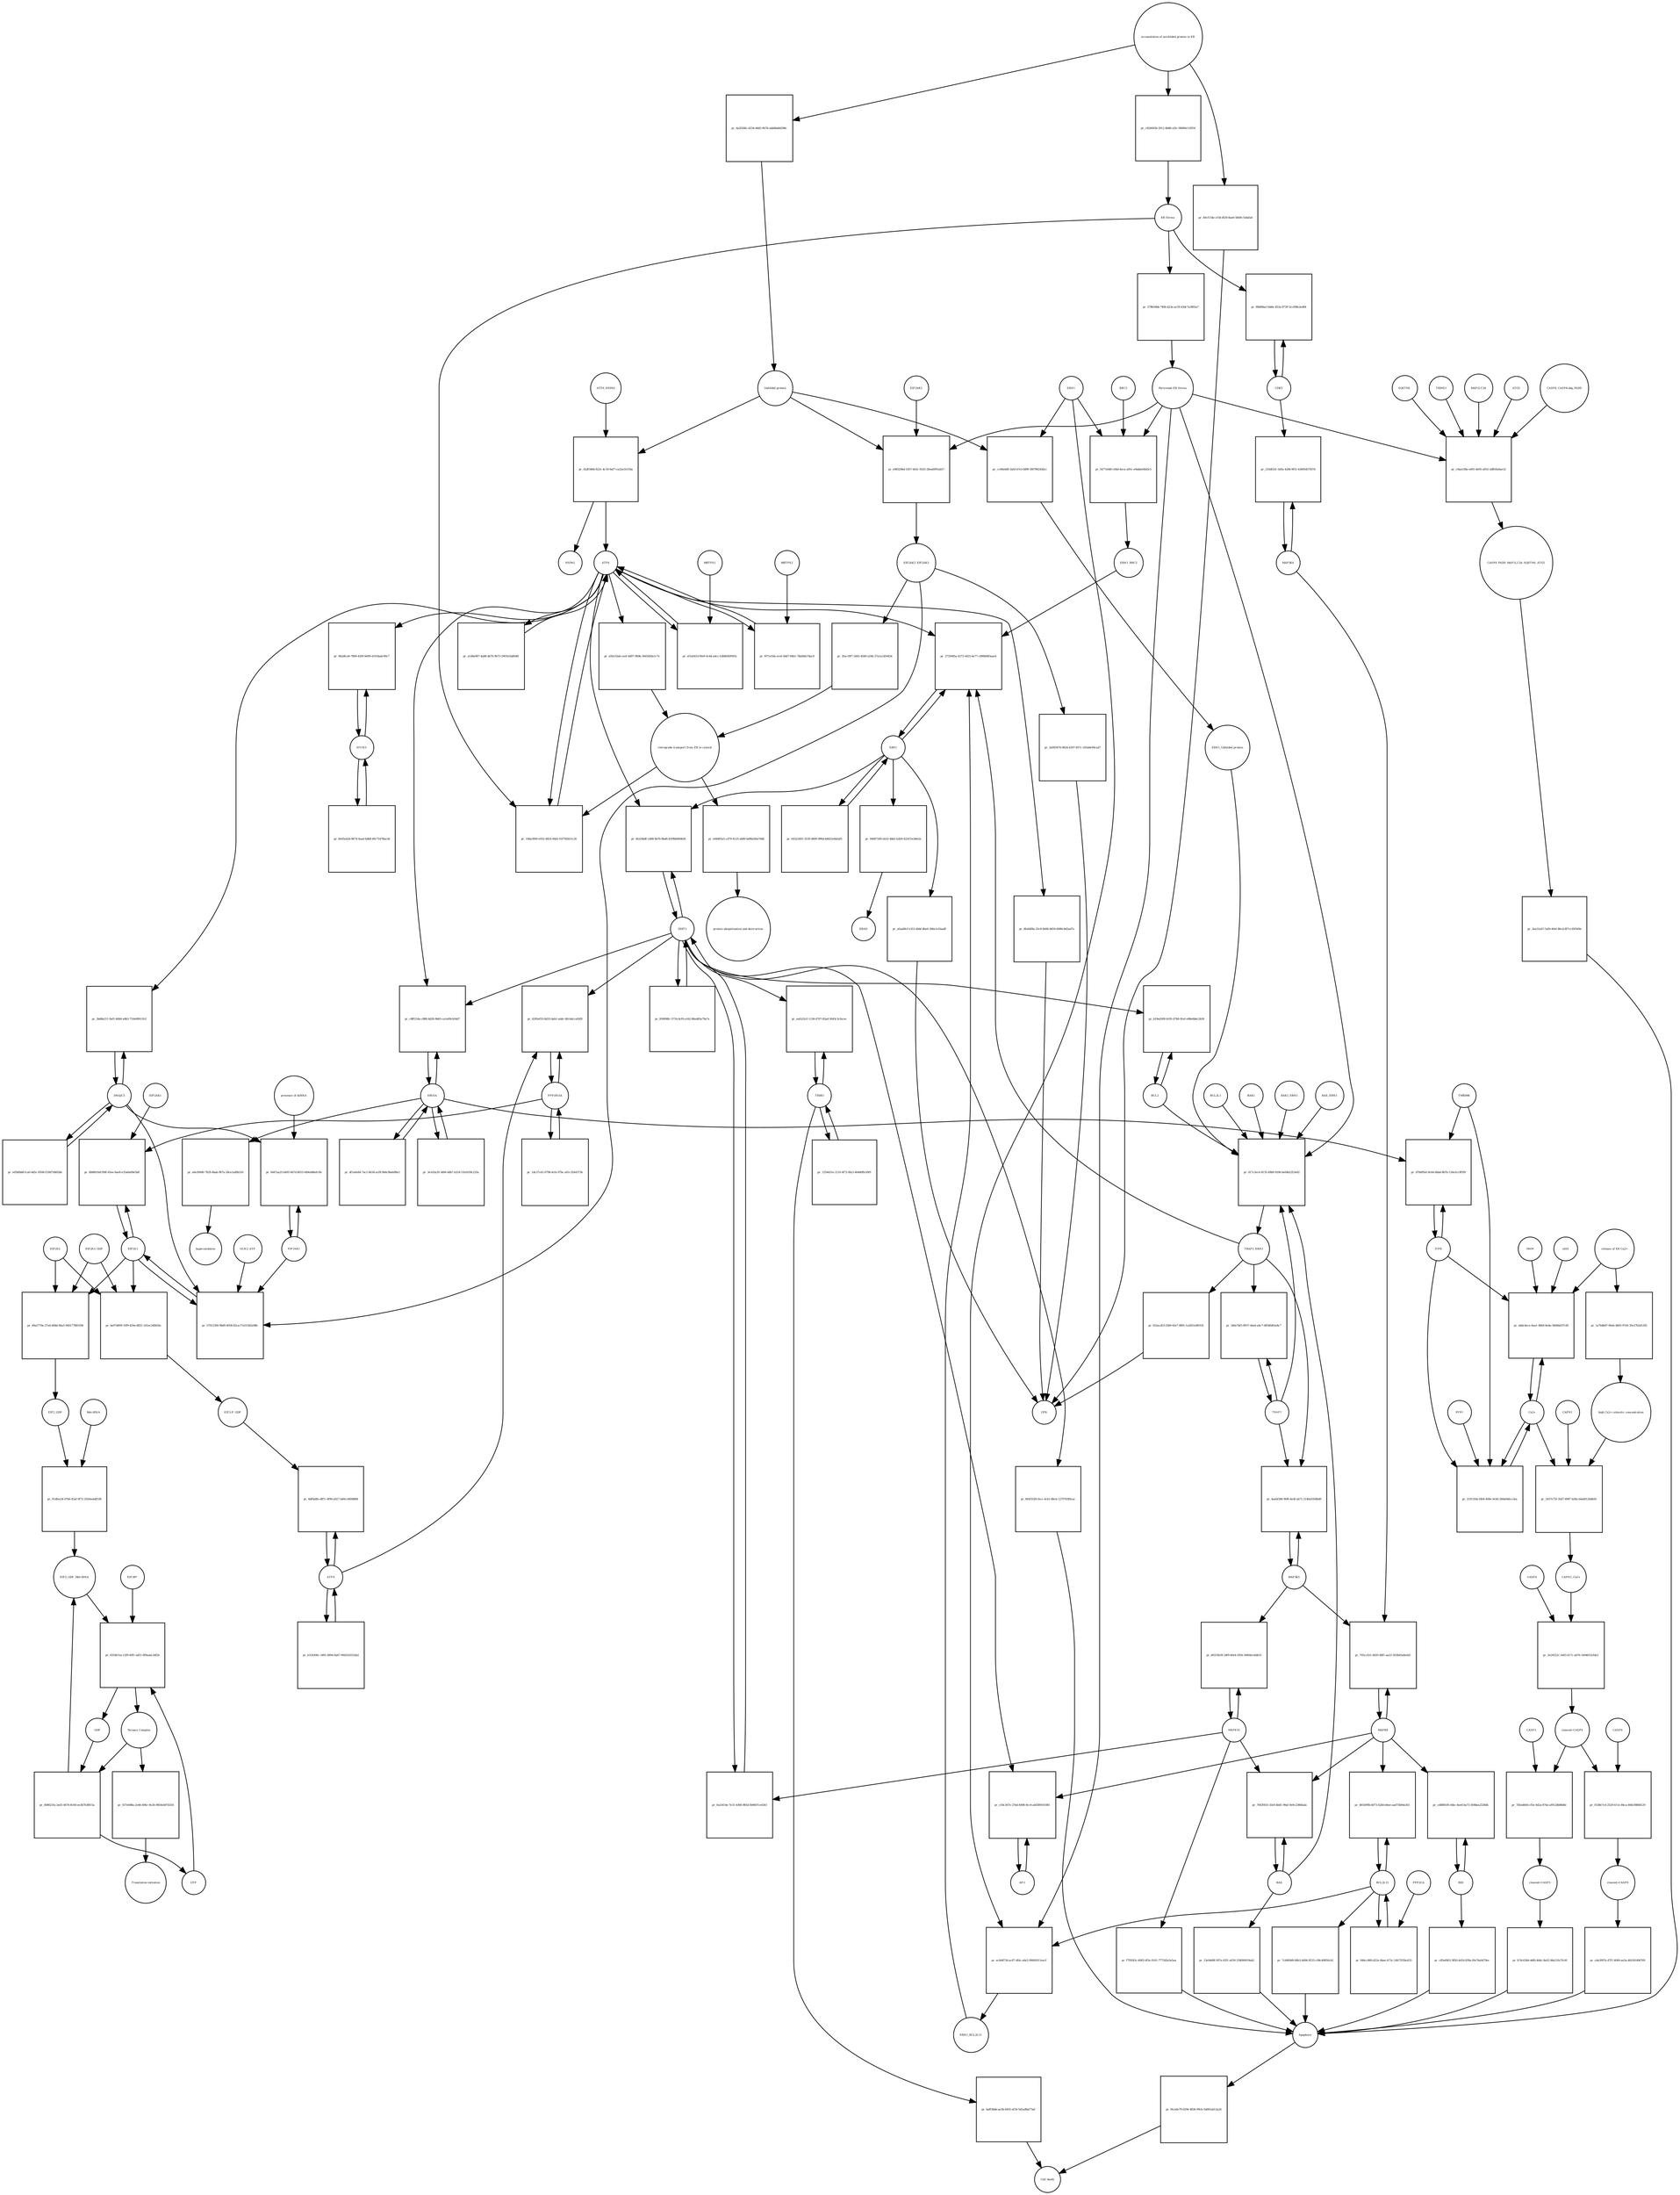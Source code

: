 strict digraph  {
ATF6_HSPA5 [annotation="", bipartite=0, cls=complex, fontsize=4, label=ATF6_HSPA5, shape=circle];
"pr_42df346b-823c-4c18-9af7-ca22a1fcf1ba" [annotation="", bipartite=1, cls=process, fontsize=4, label="pr_42df346b-823c-4c18-9af7-ca22a1fcf1ba", shape=square];
ATF6 [annotation="urn_miriam_hgnc.symbol_ATF6", bipartite=0, cls=macromolecule, fontsize=4, label=ATF6, shape=circle];
HSPA5 [annotation="urn_miriam_hgnc.symbol_HSPA5", bipartite=0, cls=macromolecule, fontsize=4, label=HSPA5, shape=circle];
"Unfolded protein" [annotation="", bipartite=0, cls=macromolecule, fontsize=4, label="Unfolded protein", shape=circle];
ERN1 [annotation="urn_miriam_hgnc.symbol_ERN1", bipartite=0, cls=macromolecule, fontsize=4, label=ERN1, shape=circle];
"pr_cc69a6d9-2afd-47e3-b89f-5f8796243dcc" [annotation="", bipartite=1, cls=process, fontsize=4, label="pr_cc69a6d9-2afd-47e3-b89f-5f8796243dcc", shape=square];
"ERN1_Unfolded protein" [annotation="", bipartite=0, cls=complex, fontsize=4, label="ERN1_Unfolded protein", shape=circle];
EIF2AK3_EIF2AK3 [annotation="", bipartite=0, cls=complex, fontsize=4, label=EIF2AK3_EIF2AK3, shape=circle];
"pr_2fac18f7-5d45-4049-a24b-37a1a1d54454" [annotation="", bipartite=1, cls=process, fontsize=4, label="pr_2fac18f7-5d45-4049-a24b-37a1a1d54454", shape=square];
"retrograde transport from ER to cytosol" [annotation="", bipartite=0, cls=phenotype, fontsize=4, label="retrograde transport from ER to cytosol", shape=circle];
"pr_a92e32ab-ceef-4d97-9b9b-3445456a1c7e" [annotation="", bipartite=1, cls=process, fontsize=4, label="pr_a92e32ab-ceef-4d97-9b9b-3445456a1c7e", shape=square];
"pr_e84405a5-cd79-4125-ab80-bd9b240a76db" [annotation="", bipartite=1, cls=process, fontsize=4, label="pr_e84405a5-cd79-4125-ab80-bd9b240a76db", shape=square];
"protein ubiquitination and destruction" [annotation="", bipartite=0, cls=phenotype, fontsize=4, label="protein ubiquitination and destruction", shape=circle];
"pr_d17c3ec4-8135-49b9-9296-be04b2353e62" [annotation="", bipartite=1, cls=process, fontsize=4, label="pr_d17c3ec4-8135-49b9-9296-be04b2353e62", shape=square];
TRAF2_ERN1 [annotation="", bipartite=0, cls=complex, fontsize=4, label=TRAF2_ERN1, shape=circle];
BAK1_ERN1 [annotation="", bipartite=0, cls=complex, fontsize=4, label=BAK1_ERN1, shape=circle];
BAX_ERN1 [annotation="", bipartite=0, cls=complex, fontsize=4, label=BAX_ERN1, shape=circle];
BCL2 [annotation="urn_miriam_hgnc.symbol_BCL2", bipartite=0, cls="nucleic acid feature", fontsize=4, label=BCL2, shape=circle];
BCL2L1 [annotation="urn_miriam_hgnc.symbol_BCL2L1", bipartite=0, cls=macromolecule, fontsize=4, label=BCL2L1, shape=circle];
"Persistant ER Stress" [annotation="", bipartite=0, cls=phenotype, fontsize=4, label="Persistant ER Stress", shape=circle];
BAX [annotation="urn_miriam_hgnc.symbol_BAX", bipartite=0, cls=macromolecule, fontsize=4, label=BAX, shape=circle];
BAK1 [annotation="urn_miriam_hgnc.symbol_BAK1", bipartite=0, cls=macromolecule, fontsize=4, label=BAK1, shape=circle];
TRAF2 [annotation="urn_miriam_hgnc.symbol_TRAF2", bipartite=0, cls=macromolecule, fontsize=4, label=TRAF2, shape=circle];
XBP1 [annotation="urn_miriam_hgnc.symbol_XBP1", bipartite=0, cls=macromolecule, fontsize=4, label=XBP1, shape=circle];
"pr_2735085a-4273-4433-be77-c896b083aae4" [annotation="", bipartite=1, cls=process, fontsize=4, label="pr_2735085a-4273-4433-be77-c896b083aae4", shape=square];
ERN1_BBC3 [annotation="", bipartite=0, cls=complex, fontsize=4, label=ERN1_BBC3, shape=circle];
ERN1_BCL2L11 [annotation="", bipartite=0, cls=complex, fontsize=4, label=ERN1_BCL2L11, shape=circle];
"pr_64322491-3530-4809-996d-b4623e8afa81" [annotation="", bipartite=1, cls=process, fontsize=4, label="pr_64322491-3530-4809-996d-b4623e8afa81", shape=square];
"pr_94087249-ab32-4bb2-b2b9-42247ecb8e2a" [annotation="", bipartite=1, cls=process, fontsize=4, label="pr_94087249-ab32-4bb2-b2b9-42247ecb8e2a", shape=square];
ERAD [annotation="", bipartite=0, cls=phenotype, fontsize=4, label=ERAD, shape=circle];
"pr_afaad9cf-e353-4bbf-8be0-300e1e1baaff" [annotation="", bipartite=1, cls=process, fontsize=4, label="pr_afaad9cf-e353-4bbf-8be0-300e1e1baaff", shape=square];
UPR [annotation="", bipartite=0, cls=phenotype, fontsize=4, label=UPR, shape=circle];
"pr_346e7bf3-8937-44a4-a4c7-d854fd02e8c7" [annotation="", bipartite=1, cls=process, fontsize=4, label="pr_346e7bf3-8937-44a4-a4c7-d854fd02e8c7", shape=square];
MAPK8 [annotation="urn_miriam_hgnc.symbol_MAPK8", bipartite=0, cls=macromolecule, fontsize=4, label=MAPK8, shape=circle];
"pr_705cc431-d020-48f1-aa23-503b45edeeb5" [annotation="", bipartite=1, cls=process, fontsize=4, label="pr_705cc431-d020-48f1-aa23-503b45edeeb5", shape=square];
MAP3K4 [annotation="urn_miriam_hgnc.symbol_MAP3K4", bipartite=0, cls=macromolecule, fontsize=4, label=MAP3K4, shape=circle];
MAP3K5 [annotation="urn_miriam_hgnc.symbol_MAP3K5", bipartite=0, cls=macromolecule, fontsize=4, label=MAP3K5, shape=circle];
MAPK14 [annotation="urn_miriam_hgnc.symbol_MAPK14", bipartite=0, cls=macromolecule, fontsize=4, label=MAPK14, shape=circle];
"pr_d9333b39-34f9-40e4-93f4-3490dce4db10" [annotation="", bipartite=1, cls=process, fontsize=4, label="pr_d9333b39-34f9-40e4-93f4-3490dce4db10", shape=square];
"pr_f795f43c-4083-4f3e-9161-7775d2e5e5ea" [annotation="", bipartite=1, cls=process, fontsize=4, label="pr_f795f43c-4083-4f3e-9161-7775d2e5e5ea", shape=square];
Apoptosis [annotation="", bipartite=0, cls=phenotype, fontsize=4, label=Apoptosis, shape=circle];
DDIT3 [annotation="urn_miriam_hgnc.symbol_DDIT3", bipartite=0, cls=macromolecule, fontsize=4, label=DDIT3, shape=circle];
"pr_fea5414e-7e31-4366-985d-fb9667ce4343" [annotation="", bipartite=1, cls=process, fontsize=4, label="pr_fea5414e-7e31-4366-985d-fb9667ce4343", shape=square];
"pr_864555f0-fecc-4cb1-8bcb-1279763f0cac" [annotation="", bipartite=1, cls=process, fontsize=4, label="pr_864555f0-fecc-4cb1-8bcb-1279763f0cac", shape=square];
"pr_b19a4309-b195-47b9-91ef-e98e6b6c2b39" [annotation="", bipartite=1, cls=process, fontsize=4, label="pr_b19a4309-b195-47b9-91ef-e98e6b6c2b39", shape=square];
"pr_19da3000-e932-4814-94d1-61f782b51c26" [annotation="", bipartite=1, cls=process, fontsize=4, label="pr_19da3000-e932-4814-94d1-61f782b51c26", shape=square];
"ER Stress" [annotation="", bipartite=0, cls=phenotype, fontsize=4, label="ER Stress", shape=circle];
"pr_ef1a6414-f0e9-4c4d-adcc-b3b8045f693c" [annotation="", bipartite=1, cls=process, fontsize=4, label="pr_ef1a6414-f0e9-4c4d-adcc-b3b8045f693c", shape=square];
MBTPS1 [annotation="urn_miriam_hgnc.symbol_MBTPS1", bipartite=0, cls=macromolecule, fontsize=4, label=MBTPS1, shape=circle];
"pr_f071e50a-ecef-44d7-84b1-78a6bfa7dac8" [annotation="", bipartite=1, cls=process, fontsize=4, label="pr_f071e50a-ecef-44d7-84b1-78a6bfa7dac8", shape=square];
MBTPS2 [annotation="urn_miriam_hgnc.symbol_MBTPS2", bipartite=0, cls=macromolecule, fontsize=4, label=MBTPS2, shape=circle];
"pr_a1d6a987-4a88-4b76-9b73-2901b1bdf448" [annotation="", bipartite=1, cls=process, fontsize=4, label="pr_a1d6a987-4a88-4b76-9b73-2901b1bdf448", shape=square];
"pr_839f08fc-571b-4cf0-a162-86a483a79a7a" [annotation="", bipartite=1, cls=process, fontsize=4, label="pr_839f08fc-571b-4cf0-a162-86a483a79a7a", shape=square];
"pr_6fa54bdf-cd08-4b76-8bd6-81f9bb960b56" [annotation="", bipartite=1, cls=process, fontsize=4, label="pr_6fa54bdf-cd08-4b76-8bd6-81f9bb960b56", shape=square];
EIF2S1 [annotation="urn_miriam_hgnc.symbol_EIF2S1", bipartite=0, cls=macromolecule, fontsize=4, label=EIF2S1, shape=circle];
"pr_57012300-96d9-4058-82ca-f7a51582a98b" [annotation="", bipartite=1, cls=process, fontsize=4, label="pr_57012300-96d9-4058-82ca-f7a51582a98b", shape=square];
GCN2_ATP [annotation="", bipartite=0, cls=complex, fontsize=4, label=GCN2_ATP, shape=circle];
EIF2AK2 [annotation="urn_miriam_hgnc.symbol_EIF2AK2", bipartite=0, cls=macromolecule, fontsize=4, label=EIF2AK2, shape=circle];
DNAJC3 [annotation="urn_miriam_hgnc.symbol_DNAJC3", bipartite=0, cls=macromolecule, fontsize=4, label=DNAJC3, shape=circle];
EIF2S2 [annotation="urn_miriam_hgnc.symbol_EIF2S2", bipartite=0, cls=macromolecule, fontsize=4, label=EIF2S2, shape=circle];
"pr_49a2770e-27a4-468d-84a5-940177865594" [annotation="", bipartite=1, cls=process, fontsize=4, label="pr_49a2770e-27a4-468d-84a5-940177865594", shape=square];
EIF2S3_GDP [annotation="", bipartite=0, cls=complex, fontsize=4, label=EIF2S3_GDP, shape=circle];
EIF2_GDP [annotation="", bipartite=0, cls=complex, fontsize=4, label=EIF2_GDP, shape=circle];
"EIF2_GDP_Met-tRNA" [annotation="", bipartite=0, cls=complex, fontsize=4, label="EIF2_GDP_Met-tRNA", shape=circle];
"pr_8354b7ea-12f9-49f1-ad51-6f9aabc2df2b" [annotation="", bipartite=1, cls=process, fontsize=4, label="pr_8354b7ea-12f9-49f1-ad51-6f9aabc2df2b", shape=square];
"Ternary Complex" [annotation="", bipartite=0, cls=complex, fontsize=4, label="Ternary Complex", shape=circle];
"EIF2B*" [annotation="", bipartite=0, cls=complex, fontsize=4, label="EIF2B*", shape=circle];
GTP [annotation="urn_miriam_obo.chebi_CHEBI%3A57600", bipartite=0, cls="simple chemical", fontsize=4, label=GTP, shape=circle];
GDP [annotation="urn_miriam_obo.chebi_CHEBI%3A65180", bipartite=0, cls="simple chemical", fontsize=4, label=GDP, shape=circle];
"pr_408621fa-2ed1-4474-8c60-ee3b7b38f15a" [annotation="", bipartite=1, cls=process, fontsize=4, label="pr_408621fa-2ed1-4474-8c60-ee3b7b38f15a", shape=square];
ATF4 [annotation="urn_miriam_hgnc.symbol_ATF4", bipartite=0, cls=macromolecule, fontsize=4, label=ATF4, shape=circle];
"pr_4df4a8fe-d87c-4f99-a927-b40cc869d89d" [annotation="", bipartite=1, cls=process, fontsize=4, label="pr_4df4a8fe-d87c-4f99-a927-b40cc869d89d", shape=square];
"EIF2-P_GDP" [annotation="", bipartite=0, cls=complex, fontsize=4, label="EIF2-P_GDP", shape=circle];
"pr_b334306c-3491-4894-8a67-90d31b551bb2" [annotation="", bipartite=1, cls=process, fontsize=4, label="pr_b334306c-3491-4894-8a67-90d31b551bb2", shape=square];
PPP1R15A [annotation="urn_miriam_hgnc.symbol_PPP1R15A", bipartite=0, cls=macromolecule, fontsize=4, label=PPP1R15A, shape=circle];
"pr_4295ef55-8d33-4ab1-addc-6b14dcca92f8" [annotation="", bipartite=1, cls=process, fontsize=4, label="pr_4295ef55-8d33-4ab1-addc-6b14dcca92f8", shape=square];
"pr_1dc37cd1-0798-4cfa-97bc-a01c3244373b" [annotation="", bipartite=1, cls=process, fontsize=4, label="pr_1dc37cd1-0798-4cfa-97bc-a01c3244373b", shape=square];
"pr_037e698a-2e46-406c-9e26-9854eb97d334" [annotation="", bipartite=1, cls=process, fontsize=4, label="pr_037e698a-2e46-406c-9e26-9854eb97d334", shape=square];
"Translation initiation" [annotation="", bipartite=0, cls=phenotype, fontsize=4, label="Translation initiation", shape=circle];
"pr_4aebf380-90f6-4e4f-ab71-2140a9358bd9" [annotation="", bipartite=1, cls=process, fontsize=4, label="pr_4aebf380-90f6-4e4f-ab71-2140a9358bd9", shape=square];
ERO1A [annotation="urn_miriam_hgnc.symbol_ERO1A", bipartite=0, cls=macromolecule, fontsize=4, label=ERO1A, shape=circle];
"pr_c8ff21da-c888-4d26-9b65-ca1e09cb54d7" [annotation="", bipartite=1, cls=process, fontsize=4, label="pr_c8ff21da-c888-4d26-9b65-ca1e09cb54d7", shape=square];
"pr_3e1d3a29-3d06-4db7-b324-51b1639c235a" [annotation="", bipartite=1, cls=process, fontsize=4, label="pr_3e1d3a29-3d06-4db7-b324-51b1639c235a", shape=square];
"pr_6b8801bd-f90f-45ee-8ae8-e35a6a69e5b8" [annotation="", bipartite=1, cls=process, fontsize=4, label="pr_6b8801bd-f90f-45ee-8ae8-e35a6a69e5b8", shape=square];
EIF2AK1 [annotation="urn_miriam_hgnc.symbol_EIF2AK1", bipartite=0, cls=macromolecule, fontsize=4, label=EIF2AK1, shape=circle];
"pr_7663f455-35e0-4bd1-99af-9e9c2386fada" [annotation="", bipartite=1, cls=process, fontsize=4, label="pr_7663f455-35e0-4bd1-99af-9e9c2386fada", shape=square];
"pr_13e94d9f-097a-42f1-a039-158090019eb2" [annotation="", bipartite=1, cls=process, fontsize=4, label="pr_13e94d9f-097a-42f1-a039-158090019eb2", shape=square];
"Ca2+" [annotation="urn_miriam_obo.chebi_CHEBI%3A29108", bipartite=0, cls="simple chemical", fontsize=4, label="Ca2+", shape=circle];
"pr_abdc4ece-6aa1-40b9-8e4e-5b6fdd1f7cf6" [annotation="", bipartite=1, cls=process, fontsize=4, label="pr_abdc4ece-6aa1-40b9-8e4e-5b6fdd1f7cf6", shape=square];
"release of ER Ca2+" [annotation="", bipartite=0, cls=phenotype, fontsize=4, label="release of ER Ca2+", shape=circle];
ITPR [annotation="urn_miriam_hgnc.symbol_ITPR1|urn_miriam_hgnc.symbol_ITPR2|urn_miriam_hgnc.symbol_ITPR3", bipartite=0, cls=macromolecule, fontsize=4, label=ITPR, shape=circle];
MAM [annotation="", bipartite=0, cls=phenotype, fontsize=4, label=MAM, shape=circle];
s619 [annotation="", bipartite=0, cls=complex, fontsize=4, label=s619, shape=circle];
"pr_233df241-3d5a-420b-9f31-43695457fd7d" [annotation="", bipartite=1, cls=process, fontsize=4, label="pr_233df241-3d5a-420b-9f31-43695457fd7d", shape=square];
CDK5 [annotation="urn_miriam_hgnc.symbol_CDK5", bipartite=0, cls=macromolecule, fontsize=4, label=CDK5, shape=circle];
"pr_f8b86ba3-bb6e-453a-8729-5ccf08e2ed84" [annotation="", bipartite=1, cls="uncertain process", fontsize=4, label="pr_f8b86ba3-bb6e-453a-8729-5ccf08e2ed84", shape=square];
"pr_f4ca6e79-0294-4836-99cb-1b681ab12a24" [annotation="", bipartite=1, cls=process, fontsize=4, label="pr_f4ca6e79-0294-4836-99cb-1b681ab12a24", shape=square];
"Cell death" [annotation="", bipartite=0, cls=phenotype, fontsize=4, label="Cell death", shape=circle];
"pr_21911fda-f464-409e-9cb0-266a646cc3ea" [annotation="", bipartite=1, cls=process, fontsize=4, label="pr_21911fda-f464-409e-9cb0-266a646cc3ea", shape=square];
TMBIM6 [annotation="urn_miriam_hgnc.symbol_TMBIM6", bipartite=0, cls=macromolecule, fontsize=4, label=TMBIM6, shape=circle];
RYR1 [annotation="urn_miriam_hgnc.symbol_RYR1", bipartite=0, cls=macromolecule, fontsize=4, label=RYR1, shape=circle];
EIF2AK3 [annotation="urn_miriam_hgnc.symbol_EIF2AK3", bipartite=0, cls=macromolecule, fontsize=4, label=EIF2AK3, shape=circle];
"pr_e98329bd-1057-443c-9525-28ea6991ab57" [annotation="", bipartite=1, cls=process, fontsize=4, label="pr_e98329bd-1057-443c-9525-28ea6991ab57", shape=square];
"pr_a6e390d0-7829-4bab-907a-28ce1ad0b316" [annotation="", bipartite=1, cls=process, fontsize=4, label="pr_a6e390d0-7829-4bab-907a-28ce1ad0b316", shape=square];
hyperoxidation [annotation="", bipartite=0, cls=phenotype, fontsize=4, label=hyperoxidation, shape=circle];
"pr_df1a0e84-7ac1-4634-acf8-9b6c9beb98e3" [annotation="", bipartite=1, cls=process, fontsize=4, label="pr_df1a0e84-7ac1-4634-acf8-9b6c9beb98e3", shape=square];
"pr_278b56bb-740b-423a-ac59-43dc7a3802a7" [annotation="", bipartite=1, cls=process, fontsize=4, label="pr_278b56bb-740b-423a-ac59-43dc7a3802a7", shape=square];
"CASP8_CASP8-ubq_FADD" [annotation="", bipartite=0, cls=complex, fontsize=4, label="CASP8_CASP8-ubq_FADD", shape=circle];
"pr_c9aa538a-e491-4e05-a952-2dffefa6ae32" [annotation="", bipartite=1, cls=process, fontsize=4, label="pr_c9aa538a-e491-4e05-a952-2dffefa6ae32", shape=square];
"SQSTM1 " [annotation="urn_miriam_hgnc.symbol_SQSTM1", bipartite=0, cls=macromolecule, fontsize=4, label="SQSTM1 ", shape=circle];
CASP8_FADD_MAP1LC3A_SQSTM1_ATG5 [annotation="", bipartite=0, cls=complex, fontsize=4, label=CASP8_FADD_MAP1LC3A_SQSTM1_ATG5, shape=circle];
TRIM13 [annotation="urn_miriam_hgnc.symbol_TRIM13", bipartite=0, cls=macromolecule, fontsize=4, label=TRIM13, shape=circle];
MAP1LC3A [annotation="urn_miriam_hgnc.symbol_MAP1LC3A", bipartite=0, cls=macromolecule, fontsize=4, label=MAP1LC3A, shape=circle];
ATG5 [annotation="urn_miriam_hgnc.symbol_ATG5", bipartite=0, cls=macromolecule, fontsize=4, label=ATG5, shape=circle];
"pr_3ea51a67-5af9-40ef-86cd-8f7cc05f569e" [annotation="", bipartite=1, cls=process, fontsize=4, label="pr_3ea51a67-5af9-40ef-86cd-8f7cc05f569e", shape=square];
"AP-1" [annotation="urn_miriam_hgnc.symbol_FOS|urn_miriam_hgnc.symbol_FOSB|urn_miriam_hgnc.symbol_FOSL1|urn_miriam_hgnc.symbol_FOSL2|urn_miriam_hgnc.symbol_JUN|urn_miriam_hgnc.symbol_JUNB|urn_miriam_hgnc.symbol_JUND", bipartite=0, cls=macromolecule, fontsize=4, label="AP-1", shape=circle];
"pr_c50c367e-27bd-4498-9cc0-abf389161081" [annotation="", bipartite=1, cls=process, fontsize=4, label="pr_c50c367e-27bd-4498-9cc0-abf389161081", shape=square];
"pr_6447aa25-b495-467d-8053-449eb86efc0b" [annotation="", bipartite=1, cls=process, fontsize=4, label="pr_6447aa25-b495-467d-8053-449eb86efc0b", shape=square];
"presence of dsRNA" [annotation="", bipartite=0, cls=phenotype, fontsize=4, label="presence of dsRNA", shape=circle];
"Met-tRNA" [annotation="urn_miriam_hgnc_HGNC%3A34779", bipartite=0, cls="nucleic acid feature", fontsize=4, label="Met-tRNA", shape=circle];
"pr_91dfee24-07b6-45af-9f72-1020eebdf338" [annotation="", bipartite=1, cls=process, fontsize=4, label="pr_91dfee24-07b6-45af-9f72-1020eebdf338", shape=square];
"pr_be97d009-35f9-429a-8831-181ec248456c" [annotation="", bipartite=1, cls=process, fontsize=4, label="pr_be97d009-35f9-429a-8831-181ec248456c", shape=square];
"accumulation of misfolded protein in ER" [annotation="", bipartite=0, cls=phenotype, fontsize=4, label="accumulation of misfolded protein in ER", shape=circle];
"pr_da2f268c-d334-46d5-9b78-adddbddd398c" [annotation="", bipartite=1, cls=process, fontsize=4, label="pr_da2f268c-d334-46d5-9b78-adddbddd398c", shape=square];
"pr_c824005b-2912-4b88-a5fc-9f680e11f054" [annotation="", bipartite=1, cls=process, fontsize=4, label="pr_c824005b-2912-4b88-a5fc-9f680e11f054", shape=square];
"pr_40cf134e-cf34-4f29-8ae6-5849c7a8afa6" [annotation="", bipartite=1, cls=process, fontsize=4, label="pr_40cf134e-cf34-4f29-8ae6-5849c7a8afa6", shape=square];
"pr_3a993476-9624-4397-857c-165a8e94cad7" [annotation="", bipartite=1, cls=process, fontsize=4, label="pr_3a993476-9624-4397-857c-165a8e94cad7", shape=square];
"pr_652acd53-f3b9-43e7-8f65-1a2651e89318" [annotation="", bipartite=1, cls=process, fontsize=4, label="pr_652acd53-f3b9-43e7-8f65-1a2651e89318", shape=square];
"pr_8fa64f8a-55c8-4608-8459-6980c8d3ad7a" [annotation="", bipartite=1, cls=process, fontsize=4, label="pr_8fa64f8a-55c8-4608-8459-6980c8d3ad7a", shape=square];
BCL2L11 [annotation="urn_miriam_hgnc.symbol_BCL2L11", bipartite=0, cls=macromolecule, fontsize=4, label=BCL2L11, shape=circle];
"pr_481bf9fb-b073-42b0-b6ee-aad75b04e261" [annotation="", bipartite=1, cls=process, fontsize=4, label="pr_481bf9fb-b073-42b0-b6ee-aad75b04e261", shape=square];
BID [annotation="urn_miriam_hgnc.symbol_BID", bipartite=0, cls=macromolecule, fontsize=4, label=BID, shape=circle];
"pr_cd88810f-e6bc-4ee6-ba73-569bea2538db" [annotation="", bipartite=1, cls=process, fontsize=4, label="pr_cd88810f-e6bc-4ee6-ba73-569bea2538db", shape=square];
"pr_7cb969d9-84b3-4d94-8535-c98c49850cb2" [annotation="", bipartite=1, cls=process, fontsize=4, label="pr_7cb969d9-84b3-4d94-8535-c98c49850cb2", shape=square];
"pr_c85ef663-3850-4d1b-839a-f0e76a6479ec" [annotation="", bipartite=1, cls=process, fontsize=4, label="pr_c85ef663-3850-4d1b-839a-f0e76a6479ec", shape=square];
"pr_ecb9d73d-ac67-4fdc-a6e5-996b5011eecf" [annotation="", bipartite=1, cls=process, fontsize=4, label="pr_ecb9d73d-ac67-4fdc-a6e5-996b5011eecf", shape=square];
"pr_5477a9d0-c84d-4eca-a95c-e9abbe04d3c5" [annotation="", bipartite=1, cls=process, fontsize=4, label="pr_5477a9d0-c84d-4eca-a95c-e9abbe04d3c5", shape=square];
BBC3 [annotation="urn_miriam_hgnc.symbol_BBC3", bipartite=0, cls=macromolecule, fontsize=4, label=BBC3, shape=circle];
"pr_844cc860-d22e-4bee-b73c-14b7355bc633" [annotation="", bipartite=1, cls=process, fontsize=4, label="pr_844cc860-d22e-4bee-b73c-14b7355bc633", shape=square];
PPP2CA [annotation="urn_miriam_hgnc.symbol_PPP2CA", bipartite=0, cls=macromolecule, fontsize=4, label=PPP2CA, shape=circle];
TRIB3 [annotation="urn_miriam_hgnc.symbol_TRIB3", bipartite=0, cls=macromolecule, fontsize=4, label=TRIB3, shape=circle];
"pr_ea6222cf-1136-4707-82ad-5643c3cfacec" [annotation="", bipartite=1, cls=process, fontsize=4, label="pr_ea6222cf-1136-4707-82ad-5643c3cfacec", shape=square];
"pr_1254431e-2110-4f72-8fa3-464d0ffa50f9" [annotation="", bipartite=1, cls=process, fontsize=4, label="pr_1254431e-2110-4f72-8fa3-464d0ffa50f9", shape=square];
"pr_baff3bbb-ae3b-4455-af34-5d1ad8af73af" [annotation="", bipartite=1, cls=process, fontsize=4, label="pr_baff3bbb-ae3b-4455-af34-5d1ad8af73af", shape=square];
"pr_1a7b4b87-90a6-4605-97d3-35e27b5d1292" [annotation="", bipartite=1, cls=process, fontsize=4, label="pr_1a7b4b87-90a6-4605-97d3-35e27b5d1292", shape=square];
"high Ca2+ cytosolic concentration" [annotation="", bipartite=0, cls=phenotype, fontsize=4, label="high Ca2+ cytosolic concentration", shape=circle];
"pr_2bd8e211-9af1-46b9-a8b3-710e08911fcf" [annotation="", bipartite=1, cls=process, fontsize=4, label="pr_2bd8e211-9af1-46b9-a8b3-710e08911fcf", shape=square];
"pr_e05bfbb8-fca0-4d5c-8508-f336f7db05bb" [annotation="", bipartite=1, cls=process, fontsize=4, label="pr_e05bfbb8-fca0-4d5c-8508-f336f7db05bb", shape=square];
"pr_d7b895ef-8c64-4bbd-8b7b-126e3cc9f5f9" [annotation="", bipartite=1, cls=process, fontsize=4, label="pr_d7b895ef-8c64-4bbd-8b7b-126e3cc9f5f9", shape=square];
CASP4 [annotation="urn_miriam_hgnc.symbol_CASP4", bipartite=0, cls=macromolecule, fontsize=4, label=CASP4, shape=circle];
"pr_3e24252c-3e83-417c-ab76-1b94653cfde3" [annotation="", bipartite=1, cls=process, fontsize=4, label="pr_3e24252c-3e83-417c-ab76-1b94653cfde3", shape=square];
"cleaved~CASP4" [annotation="urn_miriam_hgnc.symbol_CASP4", bipartite=0, cls=macromolecule, fontsize=4, label="cleaved~CASP4", shape=circle];
"CAPN1_Ca2+" [annotation="", bipartite=0, cls=complex, fontsize=4, label="CAPN1_Ca2+", shape=circle];
CASP3 [annotation="urn_miriam_hgnc.symbol_CASP3", bipartite=0, cls=macromolecule, fontsize=4, label=CASP3, shape=circle];
"pr_7d5ed60d-cf5e-4d2a-874a-af912db08d6c" [annotation="", bipartite=1, cls=process, fontsize=4, label="pr_7d5ed60d-cf5e-4d2a-874a-af912db08d6c", shape=square];
"cleaved~CASP3" [annotation="urn_miriam_hgnc.symbol_CASP3", bipartite=0, cls=macromolecule, fontsize=4, label="cleaved~CASP3", shape=circle];
CASP9 [annotation="urn_miriam_hgnc.symbol_CSAP9", bipartite=0, cls=macromolecule, fontsize=4, label=CASP9, shape=circle];
"pr_0338e7cd-2529-411e-84ca-466cf8868129" [annotation="", bipartite=1, cls=process, fontsize=4, label="pr_0338e7cd-2529-411e-84ca-466cf8868129", shape=square];
"cleaved~CASP9" [annotation="urn_miriam_hgnc.symbol_CASP9", bipartite=0, cls=macromolecule, fontsize=4, label="cleaved~CASP9", shape=circle];
CAPN1 [annotation="urn_miriam_hgnc.symbol_CAPN1", bipartite=0, cls=macromolecule, fontsize=4, label=CAPN1, shape=circle];
"pr_2437e75f-35d7-4987-b28a-b4a60126db50" [annotation="", bipartite=1, cls=process, fontsize=4, label="pr_2437e75f-35d7-4987-b28a-b4a60126db50", shape=square];
"pr_b74c636d-4df6-46dc-8a02-86e21fa7fc60" [annotation="", bipartite=1, cls=process, fontsize=4, label="pr_b74c636d-4df6-46dc-8a02-86e21fa7fc60", shape=square];
"pr_cda3997e-d7f1-4049-ae5a-4b1f41d06769" [annotation="", bipartite=1, cls=process, fontsize=4, label="pr_cda3997e-d7f1-4049-ae5a-4b1f41d06769", shape=square];
HYOU1 [annotation="urn_miriam_hgnc.symbol_HYOU1", bipartite=0, cls=macromolecule, fontsize=4, label=HYOU1, shape=circle];
"pr_9b2dfca6-7869-4209-b699-41934adc90c7" [annotation="", bipartite=1, cls=process, fontsize=4, label="pr_9b2dfca6-7869-4209-b699-41934adc90c7", shape=square];
"pr_8e05a42d-8674-4aad-bdb8-49c75478ae3d" [annotation="", bipartite=1, cls=process, fontsize=4, label="pr_8e05a42d-8674-4aad-bdb8-49c75478ae3d", shape=square];
ATF6_HSPA5 -> "pr_42df346b-823c-4c18-9af7-ca22a1fcf1ba"  [annotation="", interaction_type=consumption];
"pr_42df346b-823c-4c18-9af7-ca22a1fcf1ba" -> ATF6  [annotation="", interaction_type=production];
"pr_42df346b-823c-4c18-9af7-ca22a1fcf1ba" -> HSPA5  [annotation="", interaction_type=production];
ATF6 -> "pr_a92e32ab-ceef-4d97-9b9b-3445456a1c7e"  [annotation="", interaction_type=consumption];
ATF6 -> "pr_2735085a-4273-4433-be77-c896b083aae4"  [annotation="urn_miriam_pubmed_26587781|urn_miriam_pubmed_23430059", interaction_type=catalysis];
ATF6 -> "pr_19da3000-e932-4814-94d1-61f782b51c26"  [annotation="", interaction_type=consumption];
ATF6 -> "pr_ef1a6414-f0e9-4c4d-adcc-b3b8045f693c"  [annotation="", interaction_type=consumption];
ATF6 -> "pr_f071e50a-ecef-44d7-84b1-78a6bfa7dac8"  [annotation="", interaction_type=consumption];
ATF6 -> "pr_a1d6a987-4a88-4b76-9b73-2901b1bdf448"  [annotation="", interaction_type=consumption];
ATF6 -> "pr_6fa54bdf-cd08-4b76-8bd6-81f9bb960b56"  [annotation="urn_miriam_pubmed_26587781|urn_miriam_pubmed_17991856|urn_miriam_pubmed_28843399", interaction_type=catalysis];
ATF6 -> "pr_c8ff21da-c888-4d26-9b65-ca1e09cb54d7"  [annotation="urn_miriam_pubmed_23850759|urn_miriam_pubmed_25387528", interaction_type=catalysis];
ATF6 -> "pr_8fa64f8a-55c8-4608-8459-6980c8d3ad7a"  [annotation="", interaction_type=consumption];
ATF6 -> "pr_2bd8e211-9af1-46b9-a8b3-710e08911fcf"  [annotation="urn_miriam_pubmed_12601012|urn_miriam_pubmed_18360008", interaction_type=catalysis];
ATF6 -> "pr_9b2dfca6-7869-4209-b699-41934adc90c7"  [annotation=urn_miriam_pubmed_18360008, interaction_type=catalysis];
"Unfolded protein" -> "pr_42df346b-823c-4c18-9af7-ca22a1fcf1ba"  [annotation="urn_miriam_pubmed_19509052|urn_miriam_pubmed_12847084|urn_miriam_pubmed_23850759", interaction_type=catalysis];
"Unfolded protein" -> "pr_cc69a6d9-2afd-47e3-b89f-5f8796243dcc"  [annotation="", interaction_type=consumption];
"Unfolded protein" -> "pr_e98329bd-1057-443c-9525-28ea6991ab57"  [annotation=urn_miriam_pubmed_17991856, interaction_type=catalysis];
ERN1 -> "pr_cc69a6d9-2afd-47e3-b89f-5f8796243dcc"  [annotation="", interaction_type=consumption];
ERN1 -> "pr_ecb9d73d-ac67-4fdc-a6e5-996b5011eecf"  [annotation="", interaction_type=consumption];
ERN1 -> "pr_5477a9d0-c84d-4eca-a95c-e9abbe04d3c5"  [annotation="", interaction_type=consumption];
"pr_cc69a6d9-2afd-47e3-b89f-5f8796243dcc" -> "ERN1_Unfolded protein"  [annotation="", interaction_type=production];
"ERN1_Unfolded protein" -> "pr_d17c3ec4-8135-49b9-9296-be04b2353e62"  [annotation="", interaction_type=consumption];
EIF2AK3_EIF2AK3 -> "pr_2fac18f7-5d45-4049-a24b-37a1a1d54454"  [annotation="", interaction_type=consumption];
EIF2AK3_EIF2AK3 -> "pr_57012300-96d9-4058-82ca-f7a51582a98b"  [annotation="urn_miriam_pubmed_12667446|urn_miriam_pubmed_16246152|urn_miriam_pubmed_12601012|urn_miriam_pubmed_23850759|urn_miriam_pubmed_18360008|urn_miriam_pubmed_26587781", interaction_type=catalysis];
EIF2AK3_EIF2AK3 -> "pr_3a993476-9624-4397-857c-165a8e94cad7"  [annotation="", interaction_type=consumption];
"pr_2fac18f7-5d45-4049-a24b-37a1a1d54454" -> "retrograde transport from ER to cytosol"  [annotation="", interaction_type=production];
"retrograde transport from ER to cytosol" -> "pr_e84405a5-cd79-4125-ab80-bd9b240a76db"  [annotation="", interaction_type=consumption];
"retrograde transport from ER to cytosol" -> "pr_19da3000-e932-4814-94d1-61f782b51c26"  [annotation="urn_miriam_pubmed_18360008|urn_miriam_pubmed_17991856|urn_miriam_pubmed_26587781|urn_miriam_pubmed_12847084", interaction_type=inhibition];
"pr_a92e32ab-ceef-4d97-9b9b-3445456a1c7e" -> "retrograde transport from ER to cytosol"  [annotation="", interaction_type=production];
"pr_e84405a5-cd79-4125-ab80-bd9b240a76db" -> "protein ubiquitination and destruction"  [annotation="", interaction_type=production];
"pr_d17c3ec4-8135-49b9-9296-be04b2353e62" -> TRAF2_ERN1  [annotation="", interaction_type=production];
TRAF2_ERN1 -> "pr_2735085a-4273-4433-be77-c896b083aae4"  [annotation="urn_miriam_pubmed_26587781|urn_miriam_pubmed_23430059", interaction_type=catalysis];
TRAF2_ERN1 -> "pr_346e7bf3-8937-44a4-a4c7-d854fd02e8c7"  [annotation=urn_miriam_pubmed_23850759, interaction_type=catalysis];
TRAF2_ERN1 -> "pr_4aebf380-90f6-4e4f-ab71-2140a9358bd9"  [annotation=urn_miriam_pubmed_23850759, interaction_type=catalysis];
TRAF2_ERN1 -> "pr_652acd53-f3b9-43e7-8f65-1a2651e89318"  [annotation="", interaction_type=consumption];
BAK1_ERN1 -> "pr_d17c3ec4-8135-49b9-9296-be04b2353e62"  [annotation="urn_miriam_pubmed_23850759|urn_miriam_pubmed_23430059|urn_miriam_pubmed_26587781", interaction_type=catalysis];
BAX_ERN1 -> "pr_d17c3ec4-8135-49b9-9296-be04b2353e62"  [annotation="urn_miriam_pubmed_23850759|urn_miriam_pubmed_23430059|urn_miriam_pubmed_26587781", interaction_type=catalysis];
BCL2 -> "pr_d17c3ec4-8135-49b9-9296-be04b2353e62"  [annotation="urn_miriam_pubmed_23850759|urn_miriam_pubmed_23430059|urn_miriam_pubmed_26587781", interaction_type=inhibition];
BCL2 -> "pr_b19a4309-b195-47b9-91ef-e98e6b6c2b39"  [annotation="", interaction_type=consumption];
BCL2L1 -> "pr_d17c3ec4-8135-49b9-9296-be04b2353e62"  [annotation="urn_miriam_pubmed_23850759|urn_miriam_pubmed_23430059|urn_miriam_pubmed_26587781", interaction_type=inhibition];
"Persistant ER Stress" -> "pr_d17c3ec4-8135-49b9-9296-be04b2353e62"  [annotation="urn_miriam_pubmed_23850759|urn_miriam_pubmed_23430059|urn_miriam_pubmed_26587781", interaction_type=inhibition];
"Persistant ER Stress" -> "pr_e98329bd-1057-443c-9525-28ea6991ab57"  [annotation=urn_miriam_pubmed_17991856, interaction_type=catalysis];
"Persistant ER Stress" -> "pr_c9aa538a-e491-4e05-a952-2dffefa6ae32"  [annotation=urn_miriam_pubmed_17991856, interaction_type=catalysis];
"Persistant ER Stress" -> "pr_ecb9d73d-ac67-4fdc-a6e5-996b5011eecf"  [annotation="urn_miriam_pubmed_23850759|urn_miriam_pubmed_23430059|urn_miriam_pubmed_26587781", interaction_type=inhibition];
"Persistant ER Stress" -> "pr_5477a9d0-c84d-4eca-a95c-e9abbe04d3c5"  [annotation="urn_miriam_pubmed_23430059|urn_miriam_pubmed_17991856", interaction_type=inhibition];
BAX -> "pr_d17c3ec4-8135-49b9-9296-be04b2353e62"  [annotation="urn_miriam_pubmed_23850759|urn_miriam_pubmed_23430059|urn_miriam_pubmed_26587781", interaction_type=catalysis];
BAX -> "pr_7663f455-35e0-4bd1-99af-9e9c2386fada"  [annotation="", interaction_type=consumption];
BAX -> "pr_13e94d9f-097a-42f1-a039-158090019eb2"  [annotation="", interaction_type=consumption];
BAK1 -> "pr_d17c3ec4-8135-49b9-9296-be04b2353e62"  [annotation="urn_miriam_pubmed_23850759|urn_miriam_pubmed_23430059|urn_miriam_pubmed_26587781", interaction_type=catalysis];
TRAF2 -> "pr_d17c3ec4-8135-49b9-9296-be04b2353e62"  [annotation="", interaction_type=consumption];
TRAF2 -> "pr_346e7bf3-8937-44a4-a4c7-d854fd02e8c7"  [annotation="", interaction_type=consumption];
TRAF2 -> "pr_4aebf380-90f6-4e4f-ab71-2140a9358bd9"  [annotation=urn_miriam_pubmed_23850759, interaction_type=catalysis];
XBP1 -> "pr_2735085a-4273-4433-be77-c896b083aae4"  [annotation="", interaction_type=consumption];
XBP1 -> "pr_64322491-3530-4809-996d-b4623e8afa81"  [annotation="", interaction_type=consumption];
XBP1 -> "pr_94087249-ab32-4bb2-b2b9-42247ecb8e2a"  [annotation="", interaction_type=consumption];
XBP1 -> "pr_afaad9cf-e353-4bbf-8be0-300e1e1baaff"  [annotation="", interaction_type=consumption];
XBP1 -> "pr_6fa54bdf-cd08-4b76-8bd6-81f9bb960b56"  [annotation="urn_miriam_pubmed_26587781|urn_miriam_pubmed_17991856|urn_miriam_pubmed_28843399", interaction_type=catalysis];
"pr_2735085a-4273-4433-be77-c896b083aae4" -> XBP1  [annotation="", interaction_type=production];
ERN1_BBC3 -> "pr_2735085a-4273-4433-be77-c896b083aae4"  [annotation="urn_miriam_pubmed_26587781|urn_miriam_pubmed_23430059", interaction_type=catalysis];
ERN1_BCL2L11 -> "pr_2735085a-4273-4433-be77-c896b083aae4"  [annotation="urn_miriam_pubmed_26587781|urn_miriam_pubmed_23430059", interaction_type=catalysis];
"pr_64322491-3530-4809-996d-b4623e8afa81" -> XBP1  [annotation="", interaction_type=production];
"pr_94087249-ab32-4bb2-b2b9-42247ecb8e2a" -> ERAD  [annotation="", interaction_type=production];
"pr_afaad9cf-e353-4bbf-8be0-300e1e1baaff" -> UPR  [annotation="", interaction_type=production];
"pr_346e7bf3-8937-44a4-a4c7-d854fd02e8c7" -> TRAF2  [annotation="", interaction_type=production];
MAPK8 -> "pr_705cc431-d020-48f1-aa23-503b45edeeb5"  [annotation="", interaction_type=consumption];
MAPK8 -> "pr_7663f455-35e0-4bd1-99af-9e9c2386fada"  [annotation="urn_miriam_pubmed_18191217|urn_miriam_pubmed_23430059", interaction_type=catalysis];
MAPK8 -> "pr_c50c367e-27bd-4498-9cc0-abf389161081"  [annotation="urn_miriam_pubmed_26618107|urn_miriam_pubmed_26587781|urn_miriam_pubmed_23850759", interaction_type=catalysis];
MAPK8 -> "pr_481bf9fb-b073-42b0-b6ee-aad75b04e261"  [annotation="urn_miriam_pubmed_26018731|urn_miriam_pubmed_23850759", interaction_type=catalysis];
MAPK8 -> "pr_cd88810f-e6bc-4ee6-ba73-569bea2538db"  [annotation="urn_miriam_pubmed_23430059|urn_miriam_pubmed_11583631", interaction_type=catalysis];
"pr_705cc431-d020-48f1-aa23-503b45edeeb5" -> MAPK8  [annotation="", interaction_type=production];
MAP3K4 -> "pr_705cc431-d020-48f1-aa23-503b45edeeb5"  [annotation="urn_miriam_pubmed_18191217|urn_miriam_pubmed_23850759|urn_miriam_pubmed_26587781", interaction_type=catalysis];
MAP3K4 -> "pr_233df241-3d5a-420b-9f31-43695457fd7d"  [annotation="", interaction_type=consumption];
MAP3K5 -> "pr_705cc431-d020-48f1-aa23-503b45edeeb5"  [annotation="urn_miriam_pubmed_18191217|urn_miriam_pubmed_23850759|urn_miriam_pubmed_26587781", interaction_type=catalysis];
MAP3K5 -> "pr_d9333b39-34f9-40e4-93f4-3490dce4db10"  [annotation="urn_miriam_pubmed_23850759|urn_miriam_pubmed_12215209", interaction_type=catalysis];
MAP3K5 -> "pr_4aebf380-90f6-4e4f-ab71-2140a9358bd9"  [annotation="", interaction_type=consumption];
MAPK14 -> "pr_d9333b39-34f9-40e4-93f4-3490dce4db10"  [annotation="", interaction_type=consumption];
MAPK14 -> "pr_f795f43c-4083-4f3e-9161-7775d2e5e5ea"  [annotation="", interaction_type=consumption];
MAPK14 -> "pr_fea5414e-7e31-4366-985d-fb9667ce4343"  [annotation="urn_miriam_pubmed_23850759|urn_miriam_pubmed_23430059|urn_miriam_pubmed_26137585", interaction_type=catalysis];
MAPK14 -> "pr_7663f455-35e0-4bd1-99af-9e9c2386fada"  [annotation="urn_miriam_pubmed_18191217|urn_miriam_pubmed_23430059", interaction_type=catalysis];
"pr_d9333b39-34f9-40e4-93f4-3490dce4db10" -> MAPK14  [annotation="", interaction_type=production];
"pr_f795f43c-4083-4f3e-9161-7775d2e5e5ea" -> Apoptosis  [annotation="", interaction_type=production];
Apoptosis -> "pr_f4ca6e79-0294-4836-99cb-1b681ab12a24"  [annotation="", interaction_type=consumption];
DDIT3 -> "pr_fea5414e-7e31-4366-985d-fb9667ce4343"  [annotation="", interaction_type=consumption];
DDIT3 -> "pr_864555f0-fecc-4cb1-8bcb-1279763f0cac"  [annotation="", interaction_type=consumption];
DDIT3 -> "pr_b19a4309-b195-47b9-91ef-e98e6b6c2b39"  [annotation="urn_miriam_pubmed_30662442|urn_miriam_pubmed_23850759", interaction_type=inhibition];
DDIT3 -> "pr_839f08fc-571b-4cf0-a162-86a483a79a7a"  [annotation="", interaction_type=consumption];
DDIT3 -> "pr_6fa54bdf-cd08-4b76-8bd6-81f9bb960b56"  [annotation="", interaction_type=consumption];
DDIT3 -> "pr_4295ef55-8d33-4ab1-addc-6b14dcca92f8"  [annotation="urn_miriam_pubmed_23850759|urn_miriam_pubmed_31638256", interaction_type=catalysis];
DDIT3 -> "pr_c8ff21da-c888-4d26-9b65-ca1e09cb54d7"  [annotation="urn_miriam_pubmed_23850759|urn_miriam_pubmed_25387528", interaction_type=catalysis];
DDIT3 -> "pr_c50c367e-27bd-4498-9cc0-abf389161081"  [annotation="urn_miriam_pubmed_26618107|urn_miriam_pubmed_26587781|urn_miriam_pubmed_23850759", interaction_type=catalysis];
DDIT3 -> "pr_ea6222cf-1136-4707-82ad-5643c3cfacec"  [annotation="urn_miriam_pubmed_23430059|urn_miriam_pubmed_18940792", interaction_type=catalysis];
"pr_fea5414e-7e31-4366-985d-fb9667ce4343" -> DDIT3  [annotation="", interaction_type=production];
"pr_864555f0-fecc-4cb1-8bcb-1279763f0cac" -> Apoptosis  [annotation="", interaction_type=production];
"pr_b19a4309-b195-47b9-91ef-e98e6b6c2b39" -> BCL2  [annotation="", interaction_type=production];
"pr_19da3000-e932-4814-94d1-61f782b51c26" -> ATF6  [annotation="", interaction_type=production];
"ER Stress" -> "pr_19da3000-e932-4814-94d1-61f782b51c26"  [annotation="urn_miriam_pubmed_18360008|urn_miriam_pubmed_17991856|urn_miriam_pubmed_26587781|urn_miriam_pubmed_12847084", interaction_type=catalysis];
"ER Stress" -> "pr_f8b86ba3-bb6e-453a-8729-5ccf08e2ed84"  [annotation=urn_miriam_pubmed_22388889, interaction_type=catalysis];
"ER Stress" -> "pr_278b56bb-740b-423a-ac59-43dc7a3802a7"  [annotation="", interaction_type=consumption];
"pr_ef1a6414-f0e9-4c4d-adcc-b3b8045f693c" -> ATF6  [annotation="", interaction_type=production];
MBTPS1 -> "pr_ef1a6414-f0e9-4c4d-adcc-b3b8045f693c"  [annotation="urn_miriam_pubmed_18360008|urn_miriam_pubmed_17991856|urn_miriam_pubmed_26587781|urn_miriam_pubmed_23850759", interaction_type=catalysis];
"pr_f071e50a-ecef-44d7-84b1-78a6bfa7dac8" -> ATF6  [annotation="", interaction_type=production];
MBTPS2 -> "pr_f071e50a-ecef-44d7-84b1-78a6bfa7dac8"  [annotation="urn_miriam_pubmed_23850759|urn_miriam_pubmed_26587781|urn_miriam_pubmed_17991856|urn_miriam_pubmed_18360008", interaction_type=catalysis];
"pr_a1d6a987-4a88-4b76-9b73-2901b1bdf448" -> ATF6  [annotation="", interaction_type=production];
"pr_839f08fc-571b-4cf0-a162-86a483a79a7a" -> DDIT3  [annotation="", interaction_type=production];
"pr_6fa54bdf-cd08-4b76-8bd6-81f9bb960b56" -> DDIT3  [annotation="", interaction_type=production];
EIF2S1 -> "pr_57012300-96d9-4058-82ca-f7a51582a98b"  [annotation="", interaction_type=consumption];
EIF2S1 -> "pr_49a2770e-27a4-468d-84a5-940177865594"  [annotation="", interaction_type=consumption];
EIF2S1 -> "pr_6b8801bd-f90f-45ee-8ae8-e35a6a69e5b8"  [annotation="", interaction_type=consumption];
EIF2S1 -> "pr_be97d009-35f9-429a-8831-181ec248456c"  [annotation="", interaction_type=consumption];
"pr_57012300-96d9-4058-82ca-f7a51582a98b" -> EIF2S1  [annotation="", interaction_type=production];
GCN2_ATP -> "pr_57012300-96d9-4058-82ca-f7a51582a98b"  [annotation="urn_miriam_pubmed_12667446|urn_miriam_pubmed_16246152|urn_miriam_pubmed_12601012|urn_miriam_pubmed_23850759|urn_miriam_pubmed_18360008|urn_miriam_pubmed_26587781", interaction_type=catalysis];
EIF2AK2 -> "pr_57012300-96d9-4058-82ca-f7a51582a98b"  [annotation="urn_miriam_pubmed_12667446|urn_miriam_pubmed_16246152|urn_miriam_pubmed_12601012|urn_miriam_pubmed_23850759|urn_miriam_pubmed_18360008|urn_miriam_pubmed_26587781", interaction_type=catalysis];
EIF2AK2 -> "pr_6447aa25-b495-467d-8053-449eb86efc0b"  [annotation="", interaction_type=consumption];
DNAJC3 -> "pr_57012300-96d9-4058-82ca-f7a51582a98b"  [annotation="urn_miriam_pubmed_12667446|urn_miriam_pubmed_16246152|urn_miriam_pubmed_12601012|urn_miriam_pubmed_23850759|urn_miriam_pubmed_18360008|urn_miriam_pubmed_26587781", interaction_type=inhibition];
DNAJC3 -> "pr_6447aa25-b495-467d-8053-449eb86efc0b"  [annotation="urn_miriam_pubmed_12601012|urn_miriam_pubmed_26587781|urn_miriam_pubmed_23850759", interaction_type=inhibition];
DNAJC3 -> "pr_2bd8e211-9af1-46b9-a8b3-710e08911fcf"  [annotation="", interaction_type=consumption];
DNAJC3 -> "pr_e05bfbb8-fca0-4d5c-8508-f336f7db05bb"  [annotation="", interaction_type=consumption];
EIF2S2 -> "pr_49a2770e-27a4-468d-84a5-940177865594"  [annotation="", interaction_type=consumption];
EIF2S2 -> "pr_be97d009-35f9-429a-8831-181ec248456c"  [annotation="", interaction_type=consumption];
"pr_49a2770e-27a4-468d-84a5-940177865594" -> EIF2_GDP  [annotation="", interaction_type=production];
EIF2S3_GDP -> "pr_49a2770e-27a4-468d-84a5-940177865594"  [annotation="", interaction_type=consumption];
EIF2S3_GDP -> "pr_be97d009-35f9-429a-8831-181ec248456c"  [annotation="", interaction_type=consumption];
EIF2_GDP -> "pr_91dfee24-07b6-45af-9f72-1020eebdf338"  [annotation="", interaction_type=consumption];
"EIF2_GDP_Met-tRNA" -> "pr_8354b7ea-12f9-49f1-ad51-6f9aabc2df2b"  [annotation="", interaction_type=consumption];
"pr_8354b7ea-12f9-49f1-ad51-6f9aabc2df2b" -> "Ternary Complex"  [annotation="", interaction_type=production];
"pr_8354b7ea-12f9-49f1-ad51-6f9aabc2df2b" -> GDP  [annotation="", interaction_type=production];
"Ternary Complex" -> "pr_408621fa-2ed1-4474-8c60-ee3b7b38f15a"  [annotation="", interaction_type=consumption];
"Ternary Complex" -> "pr_037e698a-2e46-406c-9e26-9854eb97d334"  [annotation="", interaction_type=consumption];
"EIF2B*" -> "pr_8354b7ea-12f9-49f1-ad51-6f9aabc2df2b"  [annotation="urn_miriam_pubmed_23850759|urn_miriam_pubmed_16246152", interaction_type=catalysis];
GTP -> "pr_8354b7ea-12f9-49f1-ad51-6f9aabc2df2b"  [annotation="", interaction_type=consumption];
GDP -> "pr_408621fa-2ed1-4474-8c60-ee3b7b38f15a"  [annotation="", interaction_type=consumption];
"pr_408621fa-2ed1-4474-8c60-ee3b7b38f15a" -> "EIF2_GDP_Met-tRNA"  [annotation="", interaction_type=production];
"pr_408621fa-2ed1-4474-8c60-ee3b7b38f15a" -> GTP  [annotation="", interaction_type=production];
ATF4 -> "pr_4df4a8fe-d87c-4f99-a927-b40cc869d89d"  [annotation="", interaction_type=consumption];
ATF4 -> "pr_b334306c-3491-4894-8a67-90d31b551bb2"  [annotation="", interaction_type=consumption];
ATF4 -> "pr_4295ef55-8d33-4ab1-addc-6b14dcca92f8"  [annotation="urn_miriam_pubmed_23850759|urn_miriam_pubmed_31638256", interaction_type=catalysis];
"pr_4df4a8fe-d87c-4f99-a927-b40cc869d89d" -> ATF4  [annotation="", interaction_type=production];
"EIF2-P_GDP" -> "pr_4df4a8fe-d87c-4f99-a927-b40cc869d89d"  [annotation="urn_miriam_pubmed_15277680|urn_miriam_pubmed_16246152|urn_miriam_pubmed_23850759", interaction_type=catalysis];
"pr_b334306c-3491-4894-8a67-90d31b551bb2" -> ATF4  [annotation="", interaction_type=production];
PPP1R15A -> "pr_4295ef55-8d33-4ab1-addc-6b14dcca92f8"  [annotation="", interaction_type=consumption];
PPP1R15A -> "pr_1dc37cd1-0798-4cfa-97bc-a01c3244373b"  [annotation="", interaction_type=consumption];
PPP1R15A -> "pr_6b8801bd-f90f-45ee-8ae8-e35a6a69e5b8"  [annotation="urn_miriam_pubmed_23850759|urn_miriam_pubmed_12667446|urn_miriam_pubmed_16246152|urn_miriam_pubmed_12601012", interaction_type=catalysis];
"pr_4295ef55-8d33-4ab1-addc-6b14dcca92f8" -> PPP1R15A  [annotation="", interaction_type=production];
"pr_1dc37cd1-0798-4cfa-97bc-a01c3244373b" -> PPP1R15A  [annotation="", interaction_type=production];
"pr_037e698a-2e46-406c-9e26-9854eb97d334" -> "Translation initiation"  [annotation="", interaction_type=production];
"pr_4aebf380-90f6-4e4f-ab71-2140a9358bd9" -> MAP3K5  [annotation="", interaction_type=production];
ERO1A -> "pr_c8ff21da-c888-4d26-9b65-ca1e09cb54d7"  [annotation="", interaction_type=consumption];
ERO1A -> "pr_3e1d3a29-3d06-4db7-b324-51b1639c235a"  [annotation="", interaction_type=consumption];
ERO1A -> "pr_a6e390d0-7829-4bab-907a-28ce1ad0b316"  [annotation="", interaction_type=consumption];
ERO1A -> "pr_df1a0e84-7ac1-4634-acf8-9b6c9beb98e3"  [annotation="", interaction_type=consumption];
ERO1A -> "pr_d7b895ef-8c64-4bbd-8b7b-126e3cc9f5f9"  [annotation="urn_miriam_pubmed_23850759|urn_miriam_pubmed_23430059", interaction_type=catalysis];
"pr_c8ff21da-c888-4d26-9b65-ca1e09cb54d7" -> ERO1A  [annotation="", interaction_type=production];
"pr_3e1d3a29-3d06-4db7-b324-51b1639c235a" -> ERO1A  [annotation="", interaction_type=production];
"pr_6b8801bd-f90f-45ee-8ae8-e35a6a69e5b8" -> EIF2S1  [annotation="", interaction_type=production];
EIF2AK1 -> "pr_6b8801bd-f90f-45ee-8ae8-e35a6a69e5b8"  [annotation="urn_miriam_pubmed_23850759|urn_miriam_pubmed_12667446|urn_miriam_pubmed_16246152|urn_miriam_pubmed_12601012", interaction_type=catalysis];
"pr_7663f455-35e0-4bd1-99af-9e9c2386fada" -> BAX  [annotation="", interaction_type=production];
"pr_13e94d9f-097a-42f1-a039-158090019eb2" -> Apoptosis  [annotation="", interaction_type=production];
"Ca2+" -> "pr_abdc4ece-6aa1-40b9-8e4e-5b6fdd1f7cf6"  [annotation="", interaction_type=consumption];
"Ca2+" -> "pr_21911fda-f464-409e-9cb0-266a646cc3ea"  [annotation="", interaction_type=consumption];
"Ca2+" -> "pr_2437e75f-35d7-4987-b28a-b4a60126db50"  [annotation="", interaction_type=consumption];
"pr_abdc4ece-6aa1-40b9-8e4e-5b6fdd1f7cf6" -> "Ca2+"  [annotation="", interaction_type=production];
"release of ER Ca2+" -> "pr_abdc4ece-6aa1-40b9-8e4e-5b6fdd1f7cf6"  [annotation=urn_miriam_pubmed_23850759, interaction_type=catalysis];
"release of ER Ca2+" -> "pr_1a7b4b87-90a6-4605-97d3-35e27b5d1292"  [annotation="", interaction_type=consumption];
ITPR -> "pr_abdc4ece-6aa1-40b9-8e4e-5b6fdd1f7cf6"  [annotation=urn_miriam_pubmed_23850759, interaction_type=catalysis];
ITPR -> "pr_21911fda-f464-409e-9cb0-266a646cc3ea"  [annotation=urn_miriam_pubmed_23850759, interaction_type=catalysis];
ITPR -> "pr_d7b895ef-8c64-4bbd-8b7b-126e3cc9f5f9"  [annotation="", interaction_type=consumption];
MAM -> "pr_abdc4ece-6aa1-40b9-8e4e-5b6fdd1f7cf6"  [annotation=urn_miriam_pubmed_23850759, interaction_type=catalysis];
s619 -> "pr_abdc4ece-6aa1-40b9-8e4e-5b6fdd1f7cf6"  [annotation=urn_miriam_pubmed_23850759, interaction_type=catalysis];
"pr_233df241-3d5a-420b-9f31-43695457fd7d" -> MAP3K4  [annotation="", interaction_type=production];
CDK5 -> "pr_233df241-3d5a-420b-9f31-43695457fd7d"  [annotation=urn_miriam_pubmed_22388889, interaction_type=catalysis];
CDK5 -> "pr_f8b86ba3-bb6e-453a-8729-5ccf08e2ed84"  [annotation="", interaction_type=consumption];
"pr_f8b86ba3-bb6e-453a-8729-5ccf08e2ed84" -> CDK5  [annotation="", interaction_type=production];
"pr_f4ca6e79-0294-4836-99cb-1b681ab12a24" -> "Cell death"  [annotation="", interaction_type=production];
"pr_21911fda-f464-409e-9cb0-266a646cc3ea" -> "Ca2+"  [annotation="", interaction_type=production];
TMBIM6 -> "pr_21911fda-f464-409e-9cb0-266a646cc3ea"  [annotation=urn_miriam_pubmed_23850759, interaction_type=catalysis];
TMBIM6 -> "pr_d7b895ef-8c64-4bbd-8b7b-126e3cc9f5f9"  [annotation="urn_miriam_pubmed_23850759|urn_miriam_pubmed_23430059", interaction_type=catalysis];
RYR1 -> "pr_21911fda-f464-409e-9cb0-266a646cc3ea"  [annotation=urn_miriam_pubmed_23850759, interaction_type=catalysis];
EIF2AK3 -> "pr_e98329bd-1057-443c-9525-28ea6991ab57"  [annotation="", interaction_type=consumption];
"pr_e98329bd-1057-443c-9525-28ea6991ab57" -> EIF2AK3_EIF2AK3  [annotation="", interaction_type=production];
"pr_a6e390d0-7829-4bab-907a-28ce1ad0b316" -> hyperoxidation  [annotation="", interaction_type=production];
"pr_df1a0e84-7ac1-4634-acf8-9b6c9beb98e3" -> ERO1A  [annotation="", interaction_type=production];
"pr_278b56bb-740b-423a-ac59-43dc7a3802a7" -> "Persistant ER Stress"  [annotation="", interaction_type=production];
"CASP8_CASP8-ubq_FADD" -> "pr_c9aa538a-e491-4e05-a952-2dffefa6ae32"  [annotation="", interaction_type=consumption];
"pr_c9aa538a-e491-4e05-a952-2dffefa6ae32" -> CASP8_FADD_MAP1LC3A_SQSTM1_ATG5  [annotation="", interaction_type=production];
"SQSTM1 " -> "pr_c9aa538a-e491-4e05-a952-2dffefa6ae32"  [annotation="", interaction_type=consumption];
CASP8_FADD_MAP1LC3A_SQSTM1_ATG5 -> "pr_3ea51a67-5af9-40ef-86cd-8f7cc05f569e"  [annotation="", interaction_type=consumption];
TRIM13 -> "pr_c9aa538a-e491-4e05-a952-2dffefa6ae32"  [annotation=urn_miriam_pubmed_17991856, interaction_type=catalysis];
MAP1LC3A -> "pr_c9aa538a-e491-4e05-a952-2dffefa6ae32"  [annotation="", interaction_type=consumption];
ATG5 -> "pr_c9aa538a-e491-4e05-a952-2dffefa6ae32"  [annotation="", interaction_type=consumption];
"pr_3ea51a67-5af9-40ef-86cd-8f7cc05f569e" -> Apoptosis  [annotation="", interaction_type=production];
"AP-1" -> "pr_c50c367e-27bd-4498-9cc0-abf389161081"  [annotation="", interaction_type=consumption];
"pr_c50c367e-27bd-4498-9cc0-abf389161081" -> "AP-1"  [annotation="", interaction_type=production];
"pr_6447aa25-b495-467d-8053-449eb86efc0b" -> EIF2AK2  [annotation="", interaction_type=production];
"presence of dsRNA" -> "pr_6447aa25-b495-467d-8053-449eb86efc0b"  [annotation="urn_miriam_pubmed_12601012|urn_miriam_pubmed_26587781|urn_miriam_pubmed_23850759", interaction_type=catalysis];
"Met-tRNA" -> "pr_91dfee24-07b6-45af-9f72-1020eebdf338"  [annotation="", interaction_type=consumption];
"pr_91dfee24-07b6-45af-9f72-1020eebdf338" -> "EIF2_GDP_Met-tRNA"  [annotation="", interaction_type=production];
"pr_be97d009-35f9-429a-8831-181ec248456c" -> "EIF2-P_GDP"  [annotation="", interaction_type=production];
"accumulation of misfolded protein in ER" -> "pr_da2f268c-d334-46d5-9b78-adddbddd398c"  [annotation="", interaction_type=consumption];
"accumulation of misfolded protein in ER" -> "pr_c824005b-2912-4b88-a5fc-9f680e11f054"  [annotation="", interaction_type=consumption];
"accumulation of misfolded protein in ER" -> "pr_40cf134e-cf34-4f29-8ae6-5849c7a8afa6"  [annotation="", interaction_type=consumption];
"pr_da2f268c-d334-46d5-9b78-adddbddd398c" -> "Unfolded protein"  [annotation="", interaction_type=production];
"pr_c824005b-2912-4b88-a5fc-9f680e11f054" -> "ER Stress"  [annotation="", interaction_type=production];
"pr_40cf134e-cf34-4f29-8ae6-5849c7a8afa6" -> UPR  [annotation="", interaction_type=production];
"pr_3a993476-9624-4397-857c-165a8e94cad7" -> UPR  [annotation="", interaction_type=production];
"pr_652acd53-f3b9-43e7-8f65-1a2651e89318" -> UPR  [annotation="", interaction_type=production];
"pr_8fa64f8a-55c8-4608-8459-6980c8d3ad7a" -> UPR  [annotation="", interaction_type=production];
BCL2L11 -> "pr_481bf9fb-b073-42b0-b6ee-aad75b04e261"  [annotation="", interaction_type=consumption];
BCL2L11 -> "pr_7cb969d9-84b3-4d94-8535-c98c49850cb2"  [annotation="", interaction_type=consumption];
BCL2L11 -> "pr_ecb9d73d-ac67-4fdc-a6e5-996b5011eecf"  [annotation="", interaction_type=consumption];
BCL2L11 -> "pr_844cc860-d22e-4bee-b73c-14b7355bc633"  [annotation="", interaction_type=consumption];
"pr_481bf9fb-b073-42b0-b6ee-aad75b04e261" -> BCL2L11  [annotation="", interaction_type=production];
BID -> "pr_cd88810f-e6bc-4ee6-ba73-569bea2538db"  [annotation="", interaction_type=consumption];
BID -> "pr_c85ef663-3850-4d1b-839a-f0e76a6479ec"  [annotation="", interaction_type=consumption];
"pr_cd88810f-e6bc-4ee6-ba73-569bea2538db" -> BID  [annotation="", interaction_type=production];
"pr_7cb969d9-84b3-4d94-8535-c98c49850cb2" -> Apoptosis  [annotation="", interaction_type=production];
"pr_c85ef663-3850-4d1b-839a-f0e76a6479ec" -> Apoptosis  [annotation="", interaction_type=production];
"pr_ecb9d73d-ac67-4fdc-a6e5-996b5011eecf" -> ERN1_BCL2L11  [annotation="", interaction_type=production];
"pr_5477a9d0-c84d-4eca-a95c-e9abbe04d3c5" -> ERN1_BBC3  [annotation="", interaction_type=production];
BBC3 -> "pr_5477a9d0-c84d-4eca-a95c-e9abbe04d3c5"  [annotation="", interaction_type=consumption];
"pr_844cc860-d22e-4bee-b73c-14b7355bc633" -> BCL2L11  [annotation="", interaction_type=production];
PPP2CA -> "pr_844cc860-d22e-4bee-b73c-14b7355bc633"  [annotation="urn_miriam_pubmed_23850759|urn_miriam_pubmed_23430059", interaction_type=catalysis];
TRIB3 -> "pr_ea6222cf-1136-4707-82ad-5643c3cfacec"  [annotation="", interaction_type=consumption];
TRIB3 -> "pr_1254431e-2110-4f72-8fa3-464d0ffa50f9"  [annotation="", interaction_type=consumption];
TRIB3 -> "pr_baff3bbb-ae3b-4455-af34-5d1ad8af73af"  [annotation="", interaction_type=consumption];
"pr_ea6222cf-1136-4707-82ad-5643c3cfacec" -> TRIB3  [annotation="", interaction_type=production];
"pr_1254431e-2110-4f72-8fa3-464d0ffa50f9" -> TRIB3  [annotation="", interaction_type=production];
"pr_baff3bbb-ae3b-4455-af34-5d1ad8af73af" -> "Cell death"  [annotation="", interaction_type=production];
"pr_1a7b4b87-90a6-4605-97d3-35e27b5d1292" -> "high Ca2+ cytosolic concentration"  [annotation="", interaction_type=production];
"high Ca2+ cytosolic concentration" -> "pr_2437e75f-35d7-4987-b28a-b4a60126db50"  [annotation=urn_miriam_pubmed_19931333, interaction_type=catalysis];
"pr_2bd8e211-9af1-46b9-a8b3-710e08911fcf" -> DNAJC3  [annotation="", interaction_type=production];
"pr_e05bfbb8-fca0-4d5c-8508-f336f7db05bb" -> DNAJC3  [annotation="", interaction_type=production];
"pr_d7b895ef-8c64-4bbd-8b7b-126e3cc9f5f9" -> ITPR  [annotation="", interaction_type=production];
CASP4 -> "pr_3e24252c-3e83-417c-ab76-1b94653cfde3"  [annotation="", interaction_type=consumption];
"pr_3e24252c-3e83-417c-ab76-1b94653cfde3" -> "cleaved~CASP4"  [annotation="", interaction_type=production];
"cleaved~CASP4" -> "pr_7d5ed60d-cf5e-4d2a-874a-af912db08d6c"  [annotation="urn_miriam_pubmed_19931333|urn_miriam_pubmed_26618107", interaction_type=catalysis];
"cleaved~CASP4" -> "pr_0338e7cd-2529-411e-84ca-466cf8868129"  [annotation="urn_miriam_pubmed_19931333|urn_miriam_pubmed_26618107", interaction_type=catalysis];
"CAPN1_Ca2+" -> "pr_3e24252c-3e83-417c-ab76-1b94653cfde3"  [annotation=urn_miriam_pubmed_19931333, interaction_type=catalysis];
CASP3 -> "pr_7d5ed60d-cf5e-4d2a-874a-af912db08d6c"  [annotation="", interaction_type=consumption];
"pr_7d5ed60d-cf5e-4d2a-874a-af912db08d6c" -> "cleaved~CASP3"  [annotation="", interaction_type=production];
"cleaved~CASP3" -> "pr_b74c636d-4df6-46dc-8a02-86e21fa7fc60"  [annotation="", interaction_type=consumption];
CASP9 -> "pr_0338e7cd-2529-411e-84ca-466cf8868129"  [annotation="", interaction_type=consumption];
"pr_0338e7cd-2529-411e-84ca-466cf8868129" -> "cleaved~CASP9"  [annotation="", interaction_type=production];
"cleaved~CASP9" -> "pr_cda3997e-d7f1-4049-ae5a-4b1f41d06769"  [annotation="", interaction_type=consumption];
CAPN1 -> "pr_2437e75f-35d7-4987-b28a-b4a60126db50"  [annotation="", interaction_type=consumption];
"pr_2437e75f-35d7-4987-b28a-b4a60126db50" -> "CAPN1_Ca2+"  [annotation="", interaction_type=production];
"pr_b74c636d-4df6-46dc-8a02-86e21fa7fc60" -> Apoptosis  [annotation="", interaction_type=production];
"pr_cda3997e-d7f1-4049-ae5a-4b1f41d06769" -> Apoptosis  [annotation="", interaction_type=production];
HYOU1 -> "pr_9b2dfca6-7869-4209-b699-41934adc90c7"  [annotation="", interaction_type=consumption];
HYOU1 -> "pr_8e05a42d-8674-4aad-bdb8-49c75478ae3d"  [annotation="", interaction_type=consumption];
"pr_9b2dfca6-7869-4209-b699-41934adc90c7" -> HYOU1  [annotation="", interaction_type=production];
"pr_8e05a42d-8674-4aad-bdb8-49c75478ae3d" -> HYOU1  [annotation="", interaction_type=production];
}
